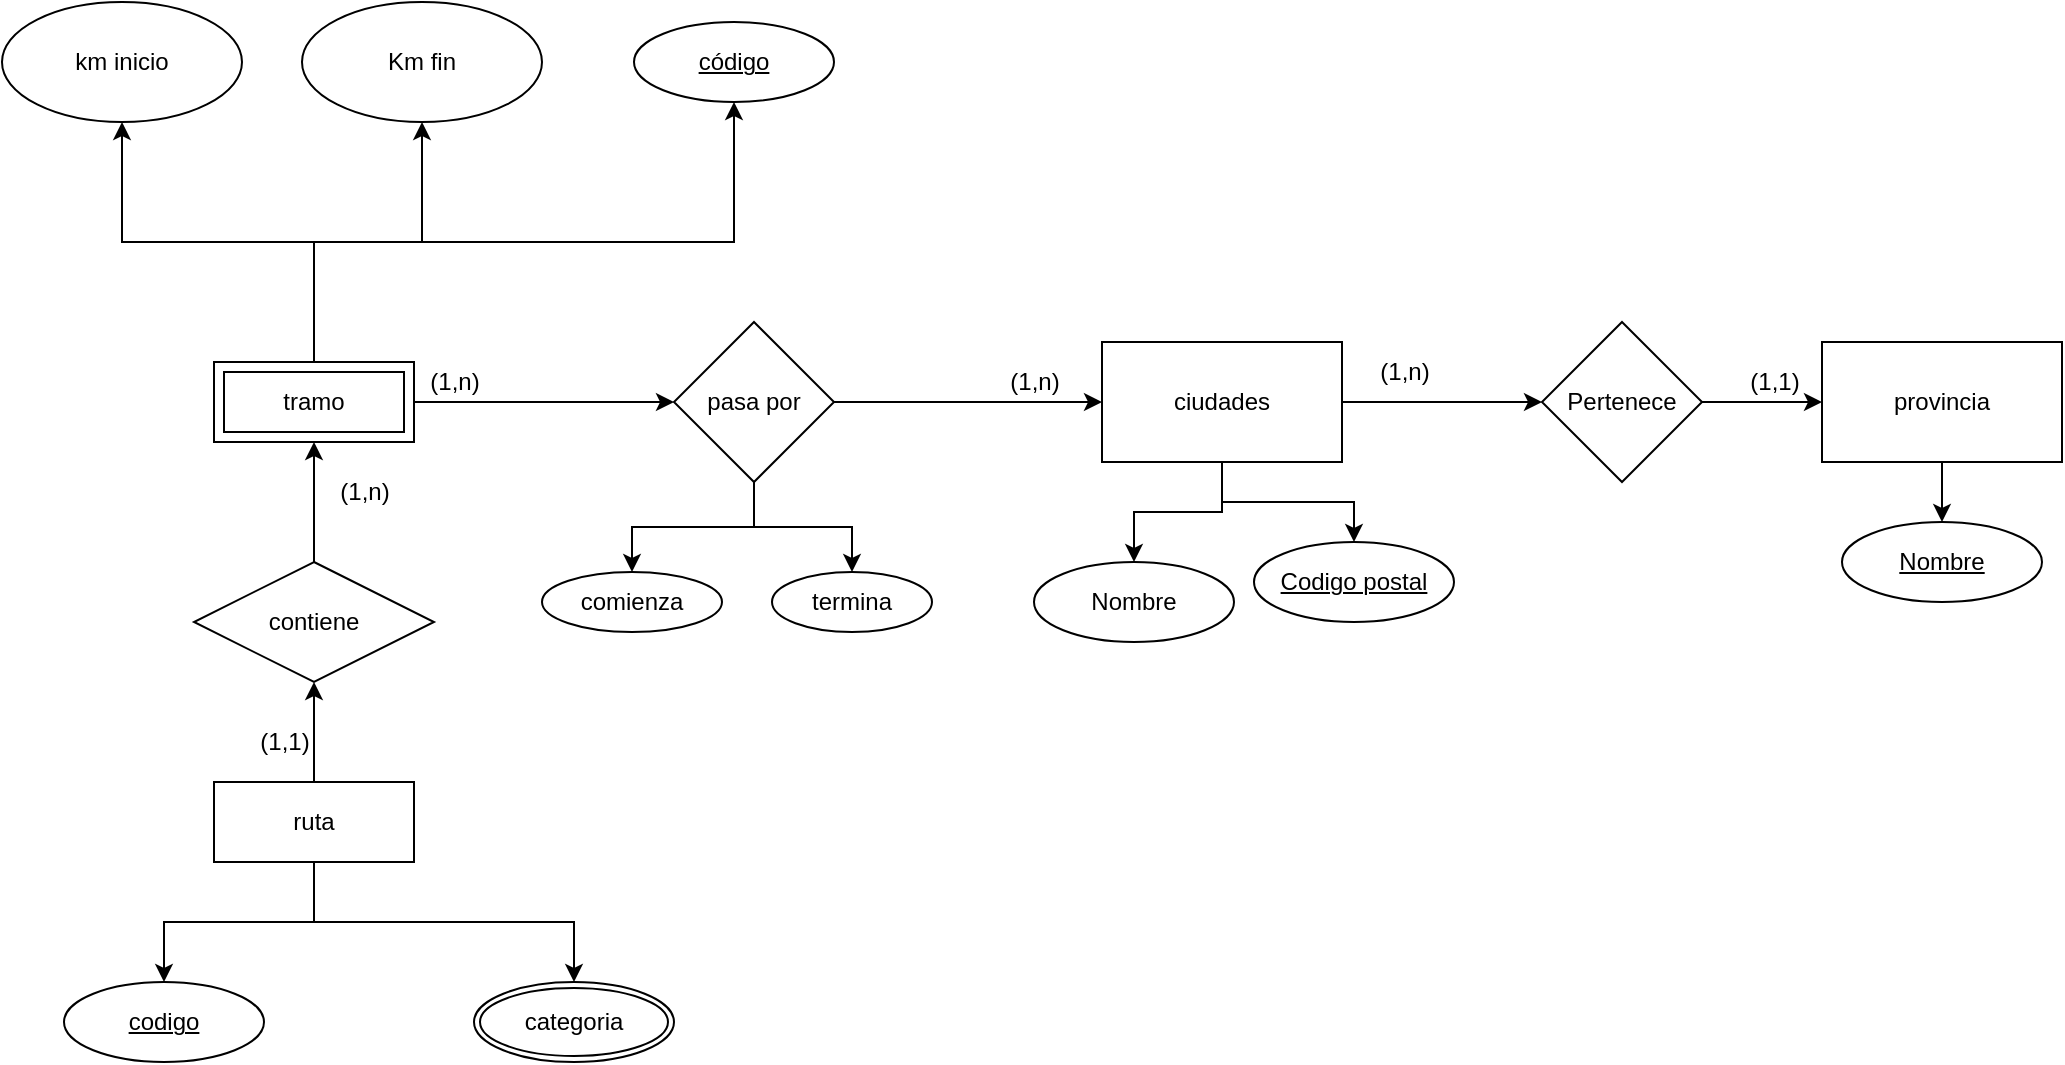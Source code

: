 <mxfile version="20.4.0" type="github">
  <diagram id="KRlwMLuU-Q57Mkn1bWSh" name="Page-1">
    <mxGraphModel dx="1422" dy="2018" grid="1" gridSize="10" guides="1" tooltips="1" connect="1" arrows="1" fold="1" page="1" pageScale="1" pageWidth="827" pageHeight="1169" math="0" shadow="0">
      <root>
        <mxCell id="0" />
        <mxCell id="1" parent="0" />
        <mxCell id="Nnzr_GY6lDxuYCMWYDKy-7" style="edgeStyle=orthogonalEdgeStyle;rounded=0;orthogonalLoop=1;jettySize=auto;html=1;" parent="1" source="Nnzr_GY6lDxuYCMWYDKy-4" target="Nnzr_GY6lDxuYCMWYDKy-6" edge="1">
          <mxGeometry relative="1" as="geometry" />
        </mxCell>
        <mxCell id="Nnzr_GY6lDxuYCMWYDKy-16" style="edgeStyle=orthogonalEdgeStyle;rounded=0;orthogonalLoop=1;jettySize=auto;html=1;entryX=0.5;entryY=0;entryDx=0;entryDy=0;exitX=0.5;exitY=1;exitDx=0;exitDy=0;" parent="1" source="Nnzr_GY6lDxuYCMWYDKy-4" target="Nnzr_GY6lDxuYCMWYDKy-15" edge="1">
          <mxGeometry relative="1" as="geometry" />
        </mxCell>
        <mxCell id="Nnzr_GY6lDxuYCMWYDKy-19" style="edgeStyle=orthogonalEdgeStyle;rounded=0;orthogonalLoop=1;jettySize=auto;html=1;" parent="1" source="Nnzr_GY6lDxuYCMWYDKy-4" target="Nnzr_GY6lDxuYCMWYDKy-18" edge="1">
          <mxGeometry relative="1" as="geometry" />
        </mxCell>
        <mxCell id="Nnzr_GY6lDxuYCMWYDKy-4" value="ruta" style="whiteSpace=wrap;html=1;align=center;" parent="1" vertex="1">
          <mxGeometry x="110" y="350" width="100" height="40" as="geometry" />
        </mxCell>
        <mxCell id="Nnzr_GY6lDxuYCMWYDKy-6" value="codigo" style="ellipse;whiteSpace=wrap;html=1;align=center;fontStyle=4;" parent="1" vertex="1">
          <mxGeometry x="35" y="450" width="100" height="40" as="geometry" />
        </mxCell>
        <mxCell id="Nnzr_GY6lDxuYCMWYDKy-15" value="categoria" style="ellipse;shape=doubleEllipse;margin=3;whiteSpace=wrap;html=1;align=center;" parent="1" vertex="1">
          <mxGeometry x="240" y="450" width="100" height="40" as="geometry" />
        </mxCell>
        <mxCell id="Nnzr_GY6lDxuYCMWYDKy-25" value="" style="edgeStyle=orthogonalEdgeStyle;rounded=0;orthogonalLoop=1;jettySize=auto;html=1;" parent="1" source="Nnzr_GY6lDxuYCMWYDKy-32" target="Nnzr_GY6lDxuYCMWYDKy-24" edge="1">
          <mxGeometry relative="1" as="geometry">
            <mxPoint x="160" y="140" as="sourcePoint" />
          </mxGeometry>
        </mxCell>
        <mxCell id="Nnzr_GY6lDxuYCMWYDKy-29" value="" style="edgeStyle=orthogonalEdgeStyle;rounded=0;orthogonalLoop=1;jettySize=auto;html=1;" parent="1" source="Nnzr_GY6lDxuYCMWYDKy-32" target="Nnzr_GY6lDxuYCMWYDKy-28" edge="1">
          <mxGeometry relative="1" as="geometry">
            <mxPoint x="160" y="140" as="sourcePoint" />
          </mxGeometry>
        </mxCell>
        <mxCell id="Nnzr_GY6lDxuYCMWYDKy-20" style="edgeStyle=orthogonalEdgeStyle;rounded=0;orthogonalLoop=1;jettySize=auto;html=1;" parent="1" source="Nnzr_GY6lDxuYCMWYDKy-18" target="Nnzr_GY6lDxuYCMWYDKy-32" edge="1">
          <mxGeometry relative="1" as="geometry">
            <mxPoint x="160" y="180" as="targetPoint" />
          </mxGeometry>
        </mxCell>
        <mxCell id="Nnzr_GY6lDxuYCMWYDKy-18" value="contiene" style="shape=rhombus;perimeter=rhombusPerimeter;whiteSpace=wrap;html=1;align=center;" parent="1" vertex="1">
          <mxGeometry x="100" y="240" width="120" height="60" as="geometry" />
        </mxCell>
        <mxCell id="Nnzr_GY6lDxuYCMWYDKy-22" value="(1,n)" style="text;html=1;align=center;verticalAlign=middle;resizable=0;points=[];autosize=1;strokeColor=none;fillColor=none;" parent="1" vertex="1">
          <mxGeometry x="160" y="190" width="50" height="30" as="geometry" />
        </mxCell>
        <mxCell id="Nnzr_GY6lDxuYCMWYDKy-23" value="(1,1)" style="text;html=1;align=center;verticalAlign=middle;resizable=0;points=[];autosize=1;strokeColor=none;fillColor=none;" parent="1" vertex="1">
          <mxGeometry x="120" y="315" width="50" height="30" as="geometry" />
        </mxCell>
        <mxCell id="Nnzr_GY6lDxuYCMWYDKy-24" value="km inicio" style="ellipse;whiteSpace=wrap;html=1;" parent="1" vertex="1">
          <mxGeometry x="4" y="-40" width="120" height="60" as="geometry" />
        </mxCell>
        <mxCell id="Nnzr_GY6lDxuYCMWYDKy-28" value="Km fin" style="ellipse;whiteSpace=wrap;html=1;" parent="1" vertex="1">
          <mxGeometry x="154" y="-40" width="120" height="60" as="geometry" />
        </mxCell>
        <mxCell id="Nnzr_GY6lDxuYCMWYDKy-38" value="" style="edgeStyle=orthogonalEdgeStyle;rounded=0;orthogonalLoop=1;jettySize=auto;html=1;" parent="1" source="Nnzr_GY6lDxuYCMWYDKy-32" target="Nnzr_GY6lDxuYCMWYDKy-37" edge="1">
          <mxGeometry relative="1" as="geometry" />
        </mxCell>
        <mxCell id="Nnzr_GY6lDxuYCMWYDKy-65" style="edgeStyle=orthogonalEdgeStyle;rounded=0;orthogonalLoop=1;jettySize=auto;html=1;exitX=0.5;exitY=0;exitDx=0;exitDy=0;" parent="1" source="Nnzr_GY6lDxuYCMWYDKy-32" target="Nnzr_GY6lDxuYCMWYDKy-64" edge="1">
          <mxGeometry relative="1" as="geometry">
            <mxPoint x="380" y="20" as="targetPoint" />
            <Array as="points">
              <mxPoint x="160" y="80" />
              <mxPoint x="370" y="80" />
            </Array>
          </mxGeometry>
        </mxCell>
        <mxCell id="Nnzr_GY6lDxuYCMWYDKy-32" value="tramo" style="shape=ext;margin=3;double=1;whiteSpace=wrap;html=1;align=center;" parent="1" vertex="1">
          <mxGeometry x="110" y="140" width="100" height="40" as="geometry" />
        </mxCell>
        <mxCell id="Nnzr_GY6lDxuYCMWYDKy-41" value="" style="edgeStyle=orthogonalEdgeStyle;rounded=0;orthogonalLoop=1;jettySize=auto;html=1;" parent="1" source="Nnzr_GY6lDxuYCMWYDKy-37" target="Nnzr_GY6lDxuYCMWYDKy-40" edge="1">
          <mxGeometry relative="1" as="geometry" />
        </mxCell>
        <mxCell id="Nnzr_GY6lDxuYCMWYDKy-61" value="" style="edgeStyle=orthogonalEdgeStyle;rounded=0;orthogonalLoop=1;jettySize=auto;html=1;" parent="1" source="Nnzr_GY6lDxuYCMWYDKy-37" target="Nnzr_GY6lDxuYCMWYDKy-60" edge="1">
          <mxGeometry relative="1" as="geometry" />
        </mxCell>
        <mxCell id="Nnzr_GY6lDxuYCMWYDKy-63" value="" style="edgeStyle=orthogonalEdgeStyle;rounded=0;orthogonalLoop=1;jettySize=auto;html=1;" parent="1" source="Nnzr_GY6lDxuYCMWYDKy-37" target="Nnzr_GY6lDxuYCMWYDKy-62" edge="1">
          <mxGeometry relative="1" as="geometry" />
        </mxCell>
        <mxCell id="Nnzr_GY6lDxuYCMWYDKy-37" value="pasa por" style="rhombus;whiteSpace=wrap;html=1;" parent="1" vertex="1">
          <mxGeometry x="340" y="120" width="80" height="80" as="geometry" />
        </mxCell>
        <mxCell id="Nnzr_GY6lDxuYCMWYDKy-44" style="edgeStyle=orthogonalEdgeStyle;rounded=0;orthogonalLoop=1;jettySize=auto;html=1;" parent="1" source="Nnzr_GY6lDxuYCMWYDKy-40" target="Nnzr_GY6lDxuYCMWYDKy-43" edge="1">
          <mxGeometry relative="1" as="geometry" />
        </mxCell>
        <mxCell id="Nnzr_GY6lDxuYCMWYDKy-46" style="edgeStyle=orthogonalEdgeStyle;rounded=0;orthogonalLoop=1;jettySize=auto;html=1;" parent="1" source="Nnzr_GY6lDxuYCMWYDKy-40" target="Nnzr_GY6lDxuYCMWYDKy-45" edge="1">
          <mxGeometry relative="1" as="geometry" />
        </mxCell>
        <mxCell id="Nnzr_GY6lDxuYCMWYDKy-49" value="" style="edgeStyle=orthogonalEdgeStyle;rounded=0;orthogonalLoop=1;jettySize=auto;html=1;" parent="1" source="Nnzr_GY6lDxuYCMWYDKy-40" target="Nnzr_GY6lDxuYCMWYDKy-48" edge="1">
          <mxGeometry relative="1" as="geometry" />
        </mxCell>
        <mxCell id="Nnzr_GY6lDxuYCMWYDKy-40" value="ciudades" style="whiteSpace=wrap;html=1;" parent="1" vertex="1">
          <mxGeometry x="554" y="130" width="120" height="60" as="geometry" />
        </mxCell>
        <mxCell id="Nnzr_GY6lDxuYCMWYDKy-42" value="(1,n)" style="text;html=1;align=center;verticalAlign=middle;resizable=0;points=[];autosize=1;strokeColor=none;fillColor=none;" parent="1" vertex="1">
          <mxGeometry x="495" y="135" width="50" height="30" as="geometry" />
        </mxCell>
        <mxCell id="Nnzr_GY6lDxuYCMWYDKy-43" value="Nombre" style="ellipse;whiteSpace=wrap;html=1;align=center;" parent="1" vertex="1">
          <mxGeometry x="520" y="240" width="100" height="40" as="geometry" />
        </mxCell>
        <mxCell id="Nnzr_GY6lDxuYCMWYDKy-45" value="Codigo postal" style="ellipse;whiteSpace=wrap;html=1;align=center;fontStyle=4;" parent="1" vertex="1">
          <mxGeometry x="630" y="230" width="100" height="40" as="geometry" />
        </mxCell>
        <mxCell id="Nnzr_GY6lDxuYCMWYDKy-47" value="(1,n)" style="text;html=1;align=center;verticalAlign=middle;resizable=0;points=[];autosize=1;strokeColor=none;fillColor=none;" parent="1" vertex="1">
          <mxGeometry x="205" y="135" width="50" height="30" as="geometry" />
        </mxCell>
        <mxCell id="Nnzr_GY6lDxuYCMWYDKy-52" value="" style="edgeStyle=orthogonalEdgeStyle;rounded=0;orthogonalLoop=1;jettySize=auto;html=1;" parent="1" source="Nnzr_GY6lDxuYCMWYDKy-48" target="Nnzr_GY6lDxuYCMWYDKy-51" edge="1">
          <mxGeometry relative="1" as="geometry" />
        </mxCell>
        <mxCell id="Nnzr_GY6lDxuYCMWYDKy-48" value="Pertenece" style="rhombus;whiteSpace=wrap;html=1;" parent="1" vertex="1">
          <mxGeometry x="774" y="120" width="80" height="80" as="geometry" />
        </mxCell>
        <mxCell id="Nnzr_GY6lDxuYCMWYDKy-58" style="edgeStyle=orthogonalEdgeStyle;rounded=0;orthogonalLoop=1;jettySize=auto;html=1;entryX=0.5;entryY=0;entryDx=0;entryDy=0;" parent="1" source="Nnzr_GY6lDxuYCMWYDKy-51" target="Nnzr_GY6lDxuYCMWYDKy-57" edge="1">
          <mxGeometry relative="1" as="geometry" />
        </mxCell>
        <mxCell id="Nnzr_GY6lDxuYCMWYDKy-51" value="provincia" style="whiteSpace=wrap;html=1;" parent="1" vertex="1">
          <mxGeometry x="914" y="130" width="120" height="60" as="geometry" />
        </mxCell>
        <mxCell id="Nnzr_GY6lDxuYCMWYDKy-53" value="(1,1)" style="text;html=1;align=center;verticalAlign=middle;resizable=0;points=[];autosize=1;strokeColor=none;fillColor=none;" parent="1" vertex="1">
          <mxGeometry x="865" y="135" width="50" height="30" as="geometry" />
        </mxCell>
        <mxCell id="Nnzr_GY6lDxuYCMWYDKy-54" value="(1,n)" style="text;html=1;align=center;verticalAlign=middle;resizable=0;points=[];autosize=1;strokeColor=none;fillColor=none;" parent="1" vertex="1">
          <mxGeometry x="680" y="130" width="50" height="30" as="geometry" />
        </mxCell>
        <mxCell id="Nnzr_GY6lDxuYCMWYDKy-57" value="Nombre" style="ellipse;whiteSpace=wrap;html=1;align=center;fontStyle=4;" parent="1" vertex="1">
          <mxGeometry x="924" y="220" width="100" height="40" as="geometry" />
        </mxCell>
        <mxCell id="Nnzr_GY6lDxuYCMWYDKy-60" value="termina" style="ellipse;whiteSpace=wrap;html=1;" parent="1" vertex="1">
          <mxGeometry x="389" y="245" width="80" height="30" as="geometry" />
        </mxCell>
        <mxCell id="Nnzr_GY6lDxuYCMWYDKy-62" value="comienza" style="ellipse;whiteSpace=wrap;html=1;" parent="1" vertex="1">
          <mxGeometry x="274" y="245" width="90" height="30" as="geometry" />
        </mxCell>
        <mxCell id="Nnzr_GY6lDxuYCMWYDKy-64" value="código" style="ellipse;whiteSpace=wrap;html=1;align=center;fontStyle=4;" parent="1" vertex="1">
          <mxGeometry x="320" y="-30" width="100" height="40" as="geometry" />
        </mxCell>
      </root>
    </mxGraphModel>
  </diagram>
</mxfile>
